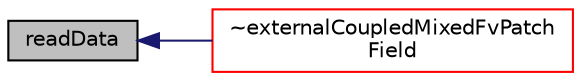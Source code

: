digraph "readData"
{
  bgcolor="transparent";
  edge [fontname="Helvetica",fontsize="10",labelfontname="Helvetica",labelfontsize="10"];
  node [fontname="Helvetica",fontsize="10",shape=record];
  rankdir="LR";
  Node1 [label="readData",height=0.2,width=0.4,color="black", fillcolor="grey75", style="filled", fontcolor="black"];
  Node1 -> Node2 [dir="back",color="midnightblue",fontsize="10",style="solid",fontname="Helvetica"];
  Node2 [label="~externalCoupledMixedFvPatch\lField",height=0.2,width=0.4,color="red",URL="$a00715.html#a0fb57214a16e74f6f295fd36f95ad107",tooltip="Destructor. "];
}
